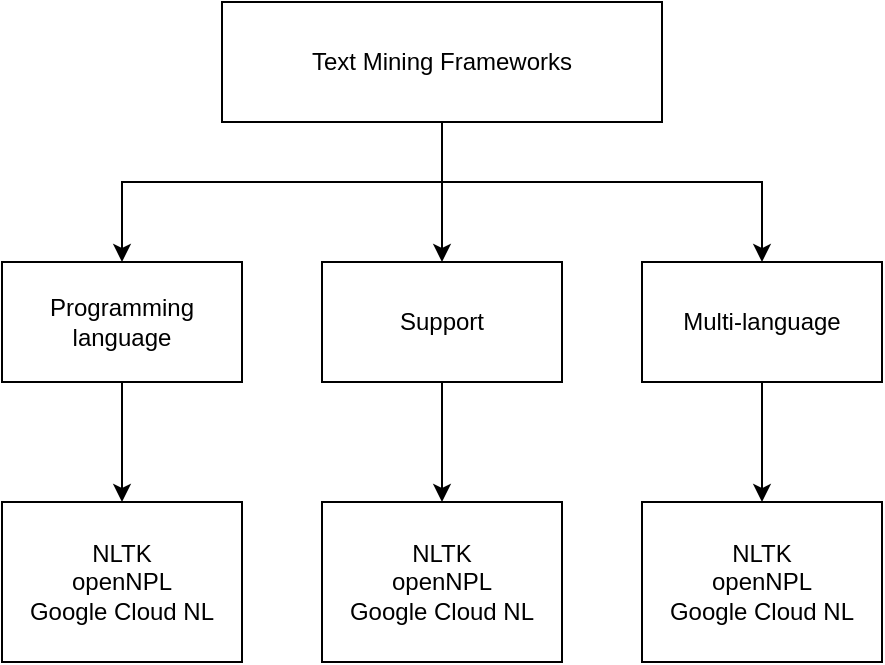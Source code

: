 <mxfile version="12.7.0" type="device"><diagram id="IiThThOOcv0JoLIkT4TR" name="Page-1"><mxGraphModel dx="1422" dy="800" grid="1" gridSize="10" guides="1" tooltips="1" connect="1" arrows="1" fold="1" page="1" pageScale="1" pageWidth="827" pageHeight="1169" math="0" shadow="0"><root><mxCell id="0"/><mxCell id="1" parent="0"/><mxCell id="wMDEgt4QKQWrvleJ9YxF-11" style="edgeStyle=orthogonalEdgeStyle;rounded=0;orthogonalLoop=1;jettySize=auto;html=1;" parent="1" source="wMDEgt4QKQWrvleJ9YxF-1" target="wMDEgt4QKQWrvleJ9YxF-6" edge="1"><mxGeometry relative="1" as="geometry"><Array as="points"><mxPoint x="280" y="140"/><mxPoint x="280" y="140"/></Array></mxGeometry></mxCell><mxCell id="wMDEgt4QKQWrvleJ9YxF-12" style="edgeStyle=orthogonalEdgeStyle;rounded=0;orthogonalLoop=1;jettySize=auto;html=1;" parent="1" source="wMDEgt4QKQWrvleJ9YxF-1" target="wMDEgt4QKQWrvleJ9YxF-9" edge="1"><mxGeometry relative="1" as="geometry"><Array as="points"><mxPoint x="280" y="190"/><mxPoint x="440" y="190"/></Array></mxGeometry></mxCell><mxCell id="wMDEgt4QKQWrvleJ9YxF-14" style="edgeStyle=orthogonalEdgeStyle;rounded=0;orthogonalLoop=1;jettySize=auto;html=1;" parent="1" source="wMDEgt4QKQWrvleJ9YxF-1" target="wMDEgt4QKQWrvleJ9YxF-2" edge="1"><mxGeometry relative="1" as="geometry"><Array as="points"><mxPoint x="280" y="190"/><mxPoint x="120" y="190"/></Array></mxGeometry></mxCell><mxCell id="wMDEgt4QKQWrvleJ9YxF-1" value="Text Mining Frameworks" style="rounded=0;whiteSpace=wrap;html=1;" parent="1" vertex="1"><mxGeometry x="170" y="100" width="220" height="60" as="geometry"/></mxCell><mxCell id="wMDEgt4QKQWrvleJ9YxF-20" value="" style="edgeStyle=orthogonalEdgeStyle;rounded=0;orthogonalLoop=1;jettySize=auto;html=1;" parent="1" source="wMDEgt4QKQWrvleJ9YxF-9" target="wMDEgt4QKQWrvleJ9YxF-24" edge="1"><mxGeometry relative="1" as="geometry"><mxPoint x="440" y="350" as="targetPoint"/></mxGeometry></mxCell><mxCell id="wMDEgt4QKQWrvleJ9YxF-9" value="Multi-language" style="rounded=0;whiteSpace=wrap;html=1;" parent="1" vertex="1"><mxGeometry x="380" y="230" width="120" height="60" as="geometry"/></mxCell><mxCell id="wMDEgt4QKQWrvleJ9YxF-18" value="" style="edgeStyle=orthogonalEdgeStyle;rounded=0;orthogonalLoop=1;jettySize=auto;html=1;" parent="1" source="wMDEgt4QKQWrvleJ9YxF-6" target="wMDEgt4QKQWrvleJ9YxF-23" edge="1"><mxGeometry relative="1" as="geometry"><mxPoint x="280" y="350" as="targetPoint"/></mxGeometry></mxCell><mxCell id="wMDEgt4QKQWrvleJ9YxF-6" value="Support" style="rounded=0;whiteSpace=wrap;html=1;" parent="1" vertex="1"><mxGeometry x="220" y="230" width="120" height="60" as="geometry"/></mxCell><mxCell id="wMDEgt4QKQWrvleJ9YxF-16" value="" style="edgeStyle=orthogonalEdgeStyle;rounded=0;orthogonalLoop=1;jettySize=auto;html=1;" parent="1" source="wMDEgt4QKQWrvleJ9YxF-2" target="wMDEgt4QKQWrvleJ9YxF-15" edge="1"><mxGeometry relative="1" as="geometry"/></mxCell><mxCell id="wMDEgt4QKQWrvleJ9YxF-2" value="Programming language" style="rounded=0;whiteSpace=wrap;html=1;" parent="1" vertex="1"><mxGeometry x="60" y="230" width="120" height="60" as="geometry"/></mxCell><mxCell id="wMDEgt4QKQWrvleJ9YxF-15" value="NLTK&lt;br&gt;openNPL&lt;br&gt;Google Cloud NL" style="rounded=0;whiteSpace=wrap;html=1;" parent="1" vertex="1"><mxGeometry x="60" y="350" width="120" height="80" as="geometry"/></mxCell><mxCell id="wMDEgt4QKQWrvleJ9YxF-23" value="NLTK&lt;br&gt;openNPL&lt;br&gt;Google Cloud NL" style="rounded=0;whiteSpace=wrap;html=1;" parent="1" vertex="1"><mxGeometry x="220" y="350" width="120" height="80" as="geometry"/></mxCell><mxCell id="wMDEgt4QKQWrvleJ9YxF-24" value="NLTK&lt;br&gt;openNPL&lt;br&gt;Google Cloud NL" style="rounded=0;whiteSpace=wrap;html=1;" parent="1" vertex="1"><mxGeometry x="380" y="350" width="120" height="80" as="geometry"/></mxCell></root></mxGraphModel></diagram></mxfile>